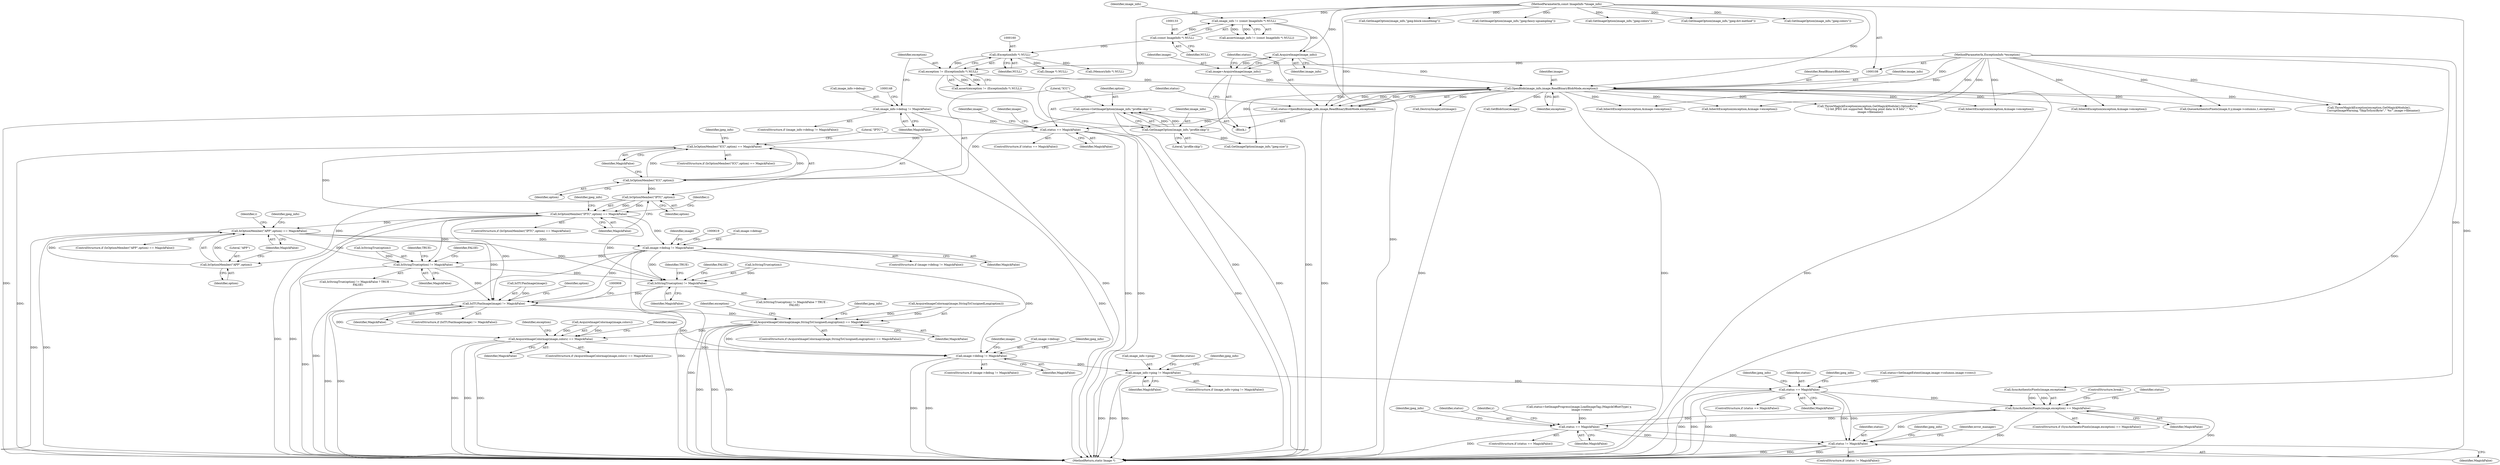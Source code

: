 digraph "0_ImageMagick_948356eec65aea91995d4b7cc487d197d2c5f602@pointer" {
"1000613" [label="(Call,image->debug != MagickFalse)"];
"1000376" [label="(Call,IsOptionMember(\"APP\",option) == MagickFalse)"];
"1000377" [label="(Call,IsOptionMember(\"APP\",option))"];
"1000345" [label="(Call,IsOptionMember(\"IPTC\",option))"];
"1000334" [label="(Call,IsOptionMember(\"ICC\",option))"];
"1000327" [label="(Call,option=GetImageOption(image_info,\"profile:skip\"))"];
"1000329" [label="(Call,GetImageOption(image_info,\"profile:skip\"))"];
"1000180" [label="(Call,OpenBlob(image_info,image,ReadBinaryBlobMode,exception))"];
"1000176" [label="(Call,AcquireImage(image_info))"];
"1000130" [label="(Call,image_info != (const ImageInfo *) NULL)"];
"1000109" [label="(MethodParameterIn,const ImageInfo *image_info)"];
"1000132" [label="(Call,(const ImageInfo *) NULL)"];
"1000174" [label="(Call,image=AcquireImage(image_info))"];
"1000157" [label="(Call,exception != (ExceptionInfo *) NULL)"];
"1000110" [label="(MethodParameterIn,ExceptionInfo *exception)"];
"1000159" [label="(Call,(ExceptionInfo *) NULL)"];
"1000344" [label="(Call,IsOptionMember(\"IPTC\",option) == MagickFalse)"];
"1000333" [label="(Call,IsOptionMember(\"ICC\",option) == MagickFalse)"];
"1000186" [label="(Call,status == MagickFalse)"];
"1000178" [label="(Call,status=OpenBlob(image_info,image,ReadBinaryBlobMode,exception))"];
"1000142" [label="(Call,image_info->debug != MagickFalse)"];
"1000720" [label="(Call,IsStringTrue(option) != MagickFalse)"];
"1000829" [label="(Call,IsStringTrue(option) != MagickFalse)"];
"1000902" [label="(Call,IsITUFaxImage(image) != MagickFalse)"];
"1000929" [label="(Call,AcquireImageColormap(image,StringToUnsignedLong(option)) == MagickFalse)"];
"1000970" [label="(Call,AcquireImageColormap(image,colors) == MagickFalse)"];
"1000986" [label="(Call,image->debug != MagickFalse)"];
"1001064" [label="(Call,image_info->ping != MagickFalse)"];
"1001091" [label="(Call,status == MagickFalse)"];
"1001819" [label="(Call,SyncAuthenticPixels(image,exception) == MagickFalse)"];
"1001837" [label="(Call,status == MagickFalse)"];
"1001846" [label="(Call,status != MagickFalse)"];
"1000334" [label="(Call,IsOptionMember(\"ICC\",option))"];
"1000175" [label="(Identifier,image)"];
"1000195" [label="(Call,(Image *) NULL)"];
"1000180" [label="(Call,OpenBlob(image_info,image,ReadBinaryBlobMode,exception))"];
"1000706" [label="(Call,GetImageOption(image_info,\"jpeg:block-smoothing\"))"];
"1000142" [label="(Call,image_info->debug != MagickFalse)"];
"1001837" [label="(Call,status == MagickFalse)"];
"1000330" [label="(Identifier,image_info)"];
"1000613" [label="(Call,image->debug != MagickFalse)"];
"1001063" [label="(ControlStructure,if (image_info->ping != MagickFalse))"];
"1001881" [label="(MethodReturn,static Image *)"];
"1000902" [label="(Call,IsITUFaxImage(image) != MagickFalse)"];
"1000614" [label="(Call,image->debug)"];
"1000177" [label="(Identifier,image_info)"];
"1000903" [label="(Call,IsITUFaxImage(image))"];
"1000192" [label="(Call,DestroyImageList(image))"];
"1001064" [label="(Call,image_info->ping != MagickFalse)"];
"1000351" [label="(Identifier,jpeg_info)"];
"1000111" [label="(Block,)"];
"1000987" [label="(Call,image->debug)"];
"1001065" [label="(Call,image_info->ping)"];
"1001869" [label="(Identifier,jpeg_info)"];
"1000331" [label="(Literal,\"profile:skip\")"];
"1001091" [label="(Call,status == MagickFalse)"];
"1001845" [label="(ControlStructure,if (status != MagickFalse))"];
"1000378" [label="(Literal,\"APP\")"];
"1001826" [label="(Identifier,status)"];
"1001090" [label="(ControlStructure,if (status == MagickFalse))"];
"1000340" [label="(Identifier,jpeg_info)"];
"1000720" [label="(Call,IsStringTrue(option) != MagickFalse)"];
"1000905" [label="(Identifier,MagickFalse)"];
"1000345" [label="(Call,IsOptionMember(\"IPTC\",option))"];
"1000241" [label="(Call,(MemoryInfo *) NULL)"];
"1001111" [label="(Identifier,jpeg_info)"];
"1000328" [label="(Identifier,option)"];
"1000719" [label="(Call,IsStringTrue(option) != MagickFalse ? TRUE :\n      FALSE)"];
"1000828" [label="(Call,IsStringTrue(option) != MagickFalse ? TRUE :\n      FALSE)"];
"1000985" [label="(ControlStructure,if (image->debug != MagickFalse))"];
"1000971" [label="(Call,AcquireImageColormap(image,colors))"];
"1001410" [label="(Call,ThrowMagickException(exception,GetMagickModule(),\n          CorruptImageWarning,\"SkipToSyncByte\",\"`%s'\",image->filename))"];
"1000335" [label="(Literal,\"ICC\")"];
"1000181" [label="(Identifier,image_info)"];
"1001081" [label="(Identifier,status)"];
"1000182" [label="(Identifier,image)"];
"1000833" [label="(Identifier,TRUE)"];
"1000918" [label="(Identifier,option)"];
"1000990" [label="(Identifier,MagickFalse)"];
"1000929" [label="(Call,AcquireImageColormap(image,StringToUnsignedLong(option)) == MagickFalse)"];
"1000344" [label="(Call,IsOptionMember(\"IPTC\",option) == MagickFalse)"];
"1000141" [label="(ControlStructure,if (image_info->debug != MagickFalse))"];
"1001846" [label="(Call,status != MagickFalse)"];
"1001839" [label="(Identifier,MagickFalse)"];
"1000183" [label="(Identifier,ReadBinaryBlobMode)"];
"1000156" [label="(Call,assert(exception != (ExceptionInfo *) NULL))"];
"1001848" [label="(Identifier,MagickFalse)"];
"1001819" [label="(Call,SyncAuthenticPixels(image,exception) == MagickFalse)"];
"1001838" [label="(Identifier,status)"];
"1000375" [label="(ControlStructure,if (IsOptionMember(\"APP\",option) == MagickFalse))"];
"1000346" [label="(Literal,\"IPTC\")"];
"1000176" [label="(Call,AcquireImage(image_info))"];
"1000129" [label="(Call,assert(image_info != (const ImageInfo *) NULL))"];
"1001093" [label="(Identifier,MagickFalse)"];
"1001825" [label="(Call,status=SetImageProgress(image,LoadImageTag,(MagickOffsetType) y,\n      image->rows))"];
"1000936" [label="(Call,InheritException(exception,&image->exception))"];
"1000185" [label="(ControlStructure,if (status == MagickFalse))"];
"1001092" [label="(Identifier,status)"];
"1000134" [label="(Identifier,NULL)"];
"1000298" [label="(Call,InheritException(exception,&image->exception))"];
"1000376" [label="(Call,IsOptionMember(\"APP\",option) == MagickFalse)"];
"1000721" [label="(Call,IsStringTrue(option))"];
"1001040" [label="(Identifier,jpeg_info)"];
"1001068" [label="(Identifier,MagickFalse)"];
"1001072" [label="(Identifier,jpeg_info)"];
"1000132" [label="(Call,(const ImageInfo *) NULL)"];
"1000158" [label="(Identifier,exception)"];
"1000724" [label="(Identifier,TRUE)"];
"1000725" [label="(Identifier,FALSE)"];
"1000191" [label="(Identifier,image)"];
"1000188" [label="(Identifier,MagickFalse)"];
"1000988" [label="(Identifier,image)"];
"1000612" [label="(ControlStructure,if (image->debug != MagickFalse))"];
"1000143" [label="(Call,image_info->debug)"];
"1001818" [label="(ControlStructure,if (SyncAuthenticPixels(image,exception) == MagickFalse))"];
"1000499" [label="(Call,GetImageOption(image_info,\"jpeg:size\"))"];
"1001852" [label="(Identifier,error_manager)"];
"1000723" [label="(Identifier,MagickFalse)"];
"1001097" [label="(Identifier,jpeg_info)"];
"1000834" [label="(Identifier,FALSE)"];
"1000337" [label="(Identifier,MagickFalse)"];
"1000327" [label="(Call,option=GetImageOption(image_info,\"profile:skip\"))"];
"1000336" [label="(Identifier,option)"];
"1000832" [label="(Identifier,MagickFalse)"];
"1000110" [label="(MethodParameterIn,ExceptionInfo *exception)"];
"1000829" [label="(Call,IsStringTrue(option) != MagickFalse)"];
"1000977" [label="(Identifier,exception)"];
"1001847" [label="(Identifier,status)"];
"1000347" [label="(Identifier,option)"];
"1000383" [label="(Identifier,jpeg_info)"];
"1000356" [label="(Identifier,i)"];
"1001836" [label="(ControlStructure,if (status == MagickFalse))"];
"1000937" [label="(Identifier,exception)"];
"1000187" [label="(Identifier,status)"];
"1000659" [label="(Call,ThrowMagickException(exception,GetMagickModule(),OptionError,\n      \"12-bit JPEG not supported. Reducing pixel data to 8 bits\",\"`%s'\",\n      image->filename))"];
"1000333" [label="(Call,IsOptionMember(\"ICC\",option) == MagickFalse)"];
"1000617" [label="(Identifier,MagickFalse)"];
"1000329" [label="(Call,GetImageOption(image_info,\"profile:skip\"))"];
"1000974" [label="(Identifier,MagickFalse)"];
"1000995" [label="(Identifier,image)"];
"1001394" [label="(Identifier,y)"];
"1000928" [label="(ControlStructure,if (AcquireImageColormap(image,StringToUnsignedLong(option)) == MagickFalse))"];
"1000949" [label="(Identifier,jpeg_info)"];
"1000179" [label="(Identifier,status)"];
"1000146" [label="(Identifier,MagickFalse)"];
"1000380" [label="(Identifier,MagickFalse)"];
"1000815" [label="(Call,GetImageOption(image_info,\"jpeg:fancy-upsampling\"))"];
"1000109" [label="(MethodParameterIn,const ImageInfo *image_info)"];
"1000157" [label="(Call,exception != (ExceptionInfo *) NULL)"];
"1001843" [label="(Identifier,jpeg_info)"];
"1000681" [label="(Call,GetImageOption(image_info,\"jpeg:colors\"))"];
"1001098" [label="(Call,InheritException(exception,&image->exception))"];
"1000200" [label="(Call,GetBlobSize(image))"];
"1000348" [label="(Identifier,MagickFalse)"];
"1000930" [label="(Call,AcquireImageColormap(image,StringToUnsignedLong(option)))"];
"1000186" [label="(Call,status == MagickFalse)"];
"1000161" [label="(Identifier,NULL)"];
"1000332" [label="(ControlStructure,if (IsOptionMember(\"ICC\",option) == MagickFalse))"];
"1001823" [label="(Identifier,MagickFalse)"];
"1000969" [label="(ControlStructure,if (AcquireImageColormap(image,colors) == MagickFalse))"];
"1000174" [label="(Call,image=AcquireImage(image_info))"];
"1000733" [label="(Call,GetImageOption(image_info,\"jpeg:dct-method\"))"];
"1000377" [label="(Call,IsOptionMember(\"APP\",option))"];
"1000901" [label="(ControlStructure,if (IsITUFaxImage(image) != MagickFalse))"];
"1000131" [label="(Identifier,image_info)"];
"1000934" [label="(Identifier,MagickFalse)"];
"1001824" [label="(ControlStructure,break;)"];
"1001080" [label="(Call,status=SetImageExtent(image,image->columns,image->rows))"];
"1001820" [label="(Call,SyncAuthenticPixels(image,exception))"];
"1000986" [label="(Call,image->debug != MagickFalse)"];
"1000629" [label="(Identifier,image)"];
"1000184" [label="(Identifier,exception)"];
"1000178" [label="(Call,status=OpenBlob(image_info,image,ReadBinaryBlobMode,exception))"];
"1000201" [label="(Identifier,image)"];
"1000976" [label="(Call,InheritException(exception,&image->exception))"];
"1000970" [label="(Call,AcquireImageColormap(image,colors) == MagickFalse)"];
"1000130" [label="(Call,image_info != (const ImageInfo *) NULL)"];
"1001425" [label="(Call,QueueAuthenticPixels(image,0,y,image->columns,1,exception))"];
"1000159" [label="(Call,(ExceptionInfo *) NULL)"];
"1000343" [label="(ControlStructure,if (IsOptionMember(\"IPTC\",option) == MagickFalse))"];
"1000830" [label="(Call,IsStringTrue(option))"];
"1000919" [label="(Call,GetImageOption(image_info,\"jpeg:colors\"))"];
"1000379" [label="(Identifier,option)"];
"1000362" [label="(Identifier,i)"];
"1000613" -> "1000612"  [label="AST: "];
"1000613" -> "1000617"  [label="CFG: "];
"1000614" -> "1000613"  [label="AST: "];
"1000617" -> "1000613"  [label="AST: "];
"1000619" -> "1000613"  [label="CFG: "];
"1000629" -> "1000613"  [label="CFG: "];
"1000613" -> "1001881"  [label="DDG: "];
"1000613" -> "1001881"  [label="DDG: "];
"1000376" -> "1000613"  [label="DDG: "];
"1000344" -> "1000613"  [label="DDG: "];
"1000613" -> "1000720"  [label="DDG: "];
"1000613" -> "1000829"  [label="DDG: "];
"1000613" -> "1000902"  [label="DDG: "];
"1000613" -> "1000986"  [label="DDG: "];
"1000376" -> "1000375"  [label="AST: "];
"1000376" -> "1000380"  [label="CFG: "];
"1000377" -> "1000376"  [label="AST: "];
"1000380" -> "1000376"  [label="AST: "];
"1000383" -> "1000376"  [label="CFG: "];
"1000362" -> "1000376"  [label="CFG: "];
"1000376" -> "1001881"  [label="DDG: "];
"1000376" -> "1001881"  [label="DDG: "];
"1000377" -> "1000376"  [label="DDG: "];
"1000377" -> "1000376"  [label="DDG: "];
"1000344" -> "1000376"  [label="DDG: "];
"1000376" -> "1000720"  [label="DDG: "];
"1000376" -> "1000829"  [label="DDG: "];
"1000376" -> "1000902"  [label="DDG: "];
"1000377" -> "1000379"  [label="CFG: "];
"1000378" -> "1000377"  [label="AST: "];
"1000379" -> "1000377"  [label="AST: "];
"1000380" -> "1000377"  [label="CFG: "];
"1000345" -> "1000377"  [label="DDG: "];
"1000345" -> "1000344"  [label="AST: "];
"1000345" -> "1000347"  [label="CFG: "];
"1000346" -> "1000345"  [label="AST: "];
"1000347" -> "1000345"  [label="AST: "];
"1000348" -> "1000345"  [label="CFG: "];
"1000345" -> "1000344"  [label="DDG: "];
"1000345" -> "1000344"  [label="DDG: "];
"1000334" -> "1000345"  [label="DDG: "];
"1000334" -> "1000333"  [label="AST: "];
"1000334" -> "1000336"  [label="CFG: "];
"1000335" -> "1000334"  [label="AST: "];
"1000336" -> "1000334"  [label="AST: "];
"1000337" -> "1000334"  [label="CFG: "];
"1000334" -> "1000333"  [label="DDG: "];
"1000334" -> "1000333"  [label="DDG: "];
"1000327" -> "1000334"  [label="DDG: "];
"1000327" -> "1000111"  [label="AST: "];
"1000327" -> "1000329"  [label="CFG: "];
"1000328" -> "1000327"  [label="AST: "];
"1000329" -> "1000327"  [label="AST: "];
"1000335" -> "1000327"  [label="CFG: "];
"1000327" -> "1001881"  [label="DDG: "];
"1000329" -> "1000327"  [label="DDG: "];
"1000329" -> "1000327"  [label="DDG: "];
"1000329" -> "1000331"  [label="CFG: "];
"1000330" -> "1000329"  [label="AST: "];
"1000331" -> "1000329"  [label="AST: "];
"1000180" -> "1000329"  [label="DDG: "];
"1000109" -> "1000329"  [label="DDG: "];
"1000329" -> "1000499"  [label="DDG: "];
"1000180" -> "1000178"  [label="AST: "];
"1000180" -> "1000184"  [label="CFG: "];
"1000181" -> "1000180"  [label="AST: "];
"1000182" -> "1000180"  [label="AST: "];
"1000183" -> "1000180"  [label="AST: "];
"1000184" -> "1000180"  [label="AST: "];
"1000178" -> "1000180"  [label="CFG: "];
"1000180" -> "1001881"  [label="DDG: "];
"1000180" -> "1001881"  [label="DDG: "];
"1000180" -> "1001881"  [label="DDG: "];
"1000180" -> "1000178"  [label="DDG: "];
"1000180" -> "1000178"  [label="DDG: "];
"1000180" -> "1000178"  [label="DDG: "];
"1000180" -> "1000178"  [label="DDG: "];
"1000176" -> "1000180"  [label="DDG: "];
"1000109" -> "1000180"  [label="DDG: "];
"1000174" -> "1000180"  [label="DDG: "];
"1000157" -> "1000180"  [label="DDG: "];
"1000110" -> "1000180"  [label="DDG: "];
"1000180" -> "1000192"  [label="DDG: "];
"1000180" -> "1000200"  [label="DDG: "];
"1000180" -> "1000298"  [label="DDG: "];
"1000180" -> "1000659"  [label="DDG: "];
"1000180" -> "1000936"  [label="DDG: "];
"1000180" -> "1000976"  [label="DDG: "];
"1000180" -> "1001098"  [label="DDG: "];
"1000180" -> "1001410"  [label="DDG: "];
"1000180" -> "1001425"  [label="DDG: "];
"1000176" -> "1000174"  [label="AST: "];
"1000176" -> "1000177"  [label="CFG: "];
"1000177" -> "1000176"  [label="AST: "];
"1000174" -> "1000176"  [label="CFG: "];
"1000176" -> "1000174"  [label="DDG: "];
"1000130" -> "1000176"  [label="DDG: "];
"1000109" -> "1000176"  [label="DDG: "];
"1000130" -> "1000129"  [label="AST: "];
"1000130" -> "1000132"  [label="CFG: "];
"1000131" -> "1000130"  [label="AST: "];
"1000132" -> "1000130"  [label="AST: "];
"1000129" -> "1000130"  [label="CFG: "];
"1000130" -> "1001881"  [label="DDG: "];
"1000130" -> "1000129"  [label="DDG: "];
"1000130" -> "1000129"  [label="DDG: "];
"1000109" -> "1000130"  [label="DDG: "];
"1000132" -> "1000130"  [label="DDG: "];
"1000109" -> "1000108"  [label="AST: "];
"1000109" -> "1001881"  [label="DDG: "];
"1000109" -> "1000499"  [label="DDG: "];
"1000109" -> "1000681"  [label="DDG: "];
"1000109" -> "1000706"  [label="DDG: "];
"1000109" -> "1000733"  [label="DDG: "];
"1000109" -> "1000815"  [label="DDG: "];
"1000109" -> "1000919"  [label="DDG: "];
"1000132" -> "1000134"  [label="CFG: "];
"1000133" -> "1000132"  [label="AST: "];
"1000134" -> "1000132"  [label="AST: "];
"1000132" -> "1000159"  [label="DDG: "];
"1000174" -> "1000111"  [label="AST: "];
"1000175" -> "1000174"  [label="AST: "];
"1000179" -> "1000174"  [label="CFG: "];
"1000174" -> "1001881"  [label="DDG: "];
"1000157" -> "1000156"  [label="AST: "];
"1000157" -> "1000159"  [label="CFG: "];
"1000158" -> "1000157"  [label="AST: "];
"1000159" -> "1000157"  [label="AST: "];
"1000156" -> "1000157"  [label="CFG: "];
"1000157" -> "1001881"  [label="DDG: "];
"1000157" -> "1000156"  [label="DDG: "];
"1000157" -> "1000156"  [label="DDG: "];
"1000110" -> "1000157"  [label="DDG: "];
"1000159" -> "1000157"  [label="DDG: "];
"1000110" -> "1000108"  [label="AST: "];
"1000110" -> "1001881"  [label="DDG: "];
"1000110" -> "1000298"  [label="DDG: "];
"1000110" -> "1000659"  [label="DDG: "];
"1000110" -> "1000936"  [label="DDG: "];
"1000110" -> "1000976"  [label="DDG: "];
"1000110" -> "1001098"  [label="DDG: "];
"1000110" -> "1001410"  [label="DDG: "];
"1000110" -> "1001425"  [label="DDG: "];
"1000110" -> "1001820"  [label="DDG: "];
"1000159" -> "1000161"  [label="CFG: "];
"1000160" -> "1000159"  [label="AST: "];
"1000161" -> "1000159"  [label="AST: "];
"1000159" -> "1000195"  [label="DDG: "];
"1000159" -> "1000241"  [label="DDG: "];
"1000344" -> "1000343"  [label="AST: "];
"1000344" -> "1000348"  [label="CFG: "];
"1000348" -> "1000344"  [label="AST: "];
"1000351" -> "1000344"  [label="CFG: "];
"1000356" -> "1000344"  [label="CFG: "];
"1000344" -> "1001881"  [label="DDG: "];
"1000344" -> "1001881"  [label="DDG: "];
"1000333" -> "1000344"  [label="DDG: "];
"1000344" -> "1000720"  [label="DDG: "];
"1000344" -> "1000829"  [label="DDG: "];
"1000344" -> "1000902"  [label="DDG: "];
"1000333" -> "1000332"  [label="AST: "];
"1000333" -> "1000337"  [label="CFG: "];
"1000337" -> "1000333"  [label="AST: "];
"1000340" -> "1000333"  [label="CFG: "];
"1000346" -> "1000333"  [label="CFG: "];
"1000333" -> "1001881"  [label="DDG: "];
"1000333" -> "1001881"  [label="DDG: "];
"1000186" -> "1000333"  [label="DDG: "];
"1000186" -> "1000185"  [label="AST: "];
"1000186" -> "1000188"  [label="CFG: "];
"1000187" -> "1000186"  [label="AST: "];
"1000188" -> "1000186"  [label="AST: "];
"1000191" -> "1000186"  [label="CFG: "];
"1000201" -> "1000186"  [label="CFG: "];
"1000186" -> "1001881"  [label="DDG: "];
"1000186" -> "1001881"  [label="DDG: "];
"1000186" -> "1001881"  [label="DDG: "];
"1000178" -> "1000186"  [label="DDG: "];
"1000142" -> "1000186"  [label="DDG: "];
"1000178" -> "1000111"  [label="AST: "];
"1000179" -> "1000178"  [label="AST: "];
"1000187" -> "1000178"  [label="CFG: "];
"1000178" -> "1001881"  [label="DDG: "];
"1000142" -> "1000141"  [label="AST: "];
"1000142" -> "1000146"  [label="CFG: "];
"1000143" -> "1000142"  [label="AST: "];
"1000146" -> "1000142"  [label="AST: "];
"1000148" -> "1000142"  [label="CFG: "];
"1000158" -> "1000142"  [label="CFG: "];
"1000142" -> "1001881"  [label="DDG: "];
"1000142" -> "1001881"  [label="DDG: "];
"1000720" -> "1000719"  [label="AST: "];
"1000720" -> "1000723"  [label="CFG: "];
"1000721" -> "1000720"  [label="AST: "];
"1000723" -> "1000720"  [label="AST: "];
"1000724" -> "1000720"  [label="CFG: "];
"1000725" -> "1000720"  [label="CFG: "];
"1000720" -> "1001881"  [label="DDG: "];
"1000721" -> "1000720"  [label="DDG: "];
"1000720" -> "1000829"  [label="DDG: "];
"1000720" -> "1000902"  [label="DDG: "];
"1000829" -> "1000828"  [label="AST: "];
"1000829" -> "1000832"  [label="CFG: "];
"1000830" -> "1000829"  [label="AST: "];
"1000832" -> "1000829"  [label="AST: "];
"1000833" -> "1000829"  [label="CFG: "];
"1000834" -> "1000829"  [label="CFG: "];
"1000829" -> "1001881"  [label="DDG: "];
"1000830" -> "1000829"  [label="DDG: "];
"1000829" -> "1000902"  [label="DDG: "];
"1000902" -> "1000901"  [label="AST: "];
"1000902" -> "1000905"  [label="CFG: "];
"1000903" -> "1000902"  [label="AST: "];
"1000905" -> "1000902"  [label="AST: "];
"1000908" -> "1000902"  [label="CFG: "];
"1000918" -> "1000902"  [label="CFG: "];
"1000902" -> "1001881"  [label="DDG: "];
"1000902" -> "1001881"  [label="DDG: "];
"1000903" -> "1000902"  [label="DDG: "];
"1000902" -> "1000929"  [label="DDG: "];
"1000902" -> "1000970"  [label="DDG: "];
"1000902" -> "1000986"  [label="DDG: "];
"1000929" -> "1000928"  [label="AST: "];
"1000929" -> "1000934"  [label="CFG: "];
"1000930" -> "1000929"  [label="AST: "];
"1000934" -> "1000929"  [label="AST: "];
"1000937" -> "1000929"  [label="CFG: "];
"1000949" -> "1000929"  [label="CFG: "];
"1000929" -> "1001881"  [label="DDG: "];
"1000929" -> "1001881"  [label="DDG: "];
"1000929" -> "1001881"  [label="DDG: "];
"1000930" -> "1000929"  [label="DDG: "];
"1000930" -> "1000929"  [label="DDG: "];
"1000929" -> "1000970"  [label="DDG: "];
"1000929" -> "1000986"  [label="DDG: "];
"1000970" -> "1000969"  [label="AST: "];
"1000970" -> "1000974"  [label="CFG: "];
"1000971" -> "1000970"  [label="AST: "];
"1000974" -> "1000970"  [label="AST: "];
"1000977" -> "1000970"  [label="CFG: "];
"1000988" -> "1000970"  [label="CFG: "];
"1000970" -> "1001881"  [label="DDG: "];
"1000970" -> "1001881"  [label="DDG: "];
"1000970" -> "1001881"  [label="DDG: "];
"1000971" -> "1000970"  [label="DDG: "];
"1000971" -> "1000970"  [label="DDG: "];
"1000970" -> "1000986"  [label="DDG: "];
"1000986" -> "1000985"  [label="AST: "];
"1000986" -> "1000990"  [label="CFG: "];
"1000987" -> "1000986"  [label="AST: "];
"1000990" -> "1000986"  [label="AST: "];
"1000995" -> "1000986"  [label="CFG: "];
"1001040" -> "1000986"  [label="CFG: "];
"1000986" -> "1001881"  [label="DDG: "];
"1000986" -> "1001881"  [label="DDG: "];
"1000986" -> "1001064"  [label="DDG: "];
"1001064" -> "1001063"  [label="AST: "];
"1001064" -> "1001068"  [label="CFG: "];
"1001065" -> "1001064"  [label="AST: "];
"1001068" -> "1001064"  [label="AST: "];
"1001072" -> "1001064"  [label="CFG: "];
"1001081" -> "1001064"  [label="CFG: "];
"1001064" -> "1001881"  [label="DDG: "];
"1001064" -> "1001881"  [label="DDG: "];
"1001064" -> "1001881"  [label="DDG: "];
"1001064" -> "1001091"  [label="DDG: "];
"1001091" -> "1001090"  [label="AST: "];
"1001091" -> "1001093"  [label="CFG: "];
"1001092" -> "1001091"  [label="AST: "];
"1001093" -> "1001091"  [label="AST: "];
"1001097" -> "1001091"  [label="CFG: "];
"1001111" -> "1001091"  [label="CFG: "];
"1001091" -> "1001881"  [label="DDG: "];
"1001091" -> "1001881"  [label="DDG: "];
"1001091" -> "1001881"  [label="DDG: "];
"1001080" -> "1001091"  [label="DDG: "];
"1001091" -> "1001819"  [label="DDG: "];
"1001091" -> "1001846"  [label="DDG: "];
"1001091" -> "1001846"  [label="DDG: "];
"1001819" -> "1001818"  [label="AST: "];
"1001819" -> "1001823"  [label="CFG: "];
"1001820" -> "1001819"  [label="AST: "];
"1001823" -> "1001819"  [label="AST: "];
"1001824" -> "1001819"  [label="CFG: "];
"1001826" -> "1001819"  [label="CFG: "];
"1001819" -> "1001881"  [label="DDG: "];
"1001819" -> "1001881"  [label="DDG: "];
"1001820" -> "1001819"  [label="DDG: "];
"1001820" -> "1001819"  [label="DDG: "];
"1001837" -> "1001819"  [label="DDG: "];
"1001819" -> "1001837"  [label="DDG: "];
"1001819" -> "1001846"  [label="DDG: "];
"1001837" -> "1001836"  [label="AST: "];
"1001837" -> "1001839"  [label="CFG: "];
"1001838" -> "1001837"  [label="AST: "];
"1001839" -> "1001837"  [label="AST: "];
"1001843" -> "1001837"  [label="CFG: "];
"1001394" -> "1001837"  [label="CFG: "];
"1001837" -> "1001881"  [label="DDG: "];
"1001825" -> "1001837"  [label="DDG: "];
"1001837" -> "1001846"  [label="DDG: "];
"1001837" -> "1001846"  [label="DDG: "];
"1001846" -> "1001845"  [label="AST: "];
"1001846" -> "1001848"  [label="CFG: "];
"1001847" -> "1001846"  [label="AST: "];
"1001848" -> "1001846"  [label="AST: "];
"1001852" -> "1001846"  [label="CFG: "];
"1001869" -> "1001846"  [label="CFG: "];
"1001846" -> "1001881"  [label="DDG: "];
"1001846" -> "1001881"  [label="DDG: "];
"1001846" -> "1001881"  [label="DDG: "];
}
